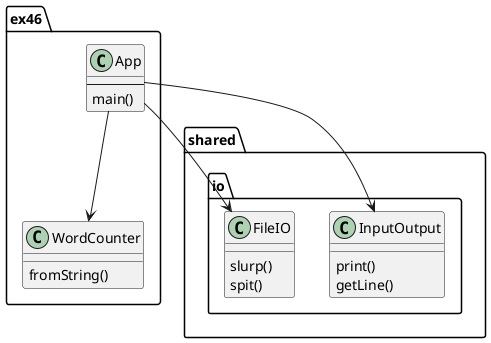 @startuml

package shared.io {
   class InputOutput {
      print()
      getLine()
   }

   class FileIO {
      slurp()
      spit()
   }
}

package ex46 {
   class App {
      --
      main()
   }

   class WordCounter {
      fromString()
   }
}


App --> InputOutput
App --> FileIO
App --> WordCounter

@enduml